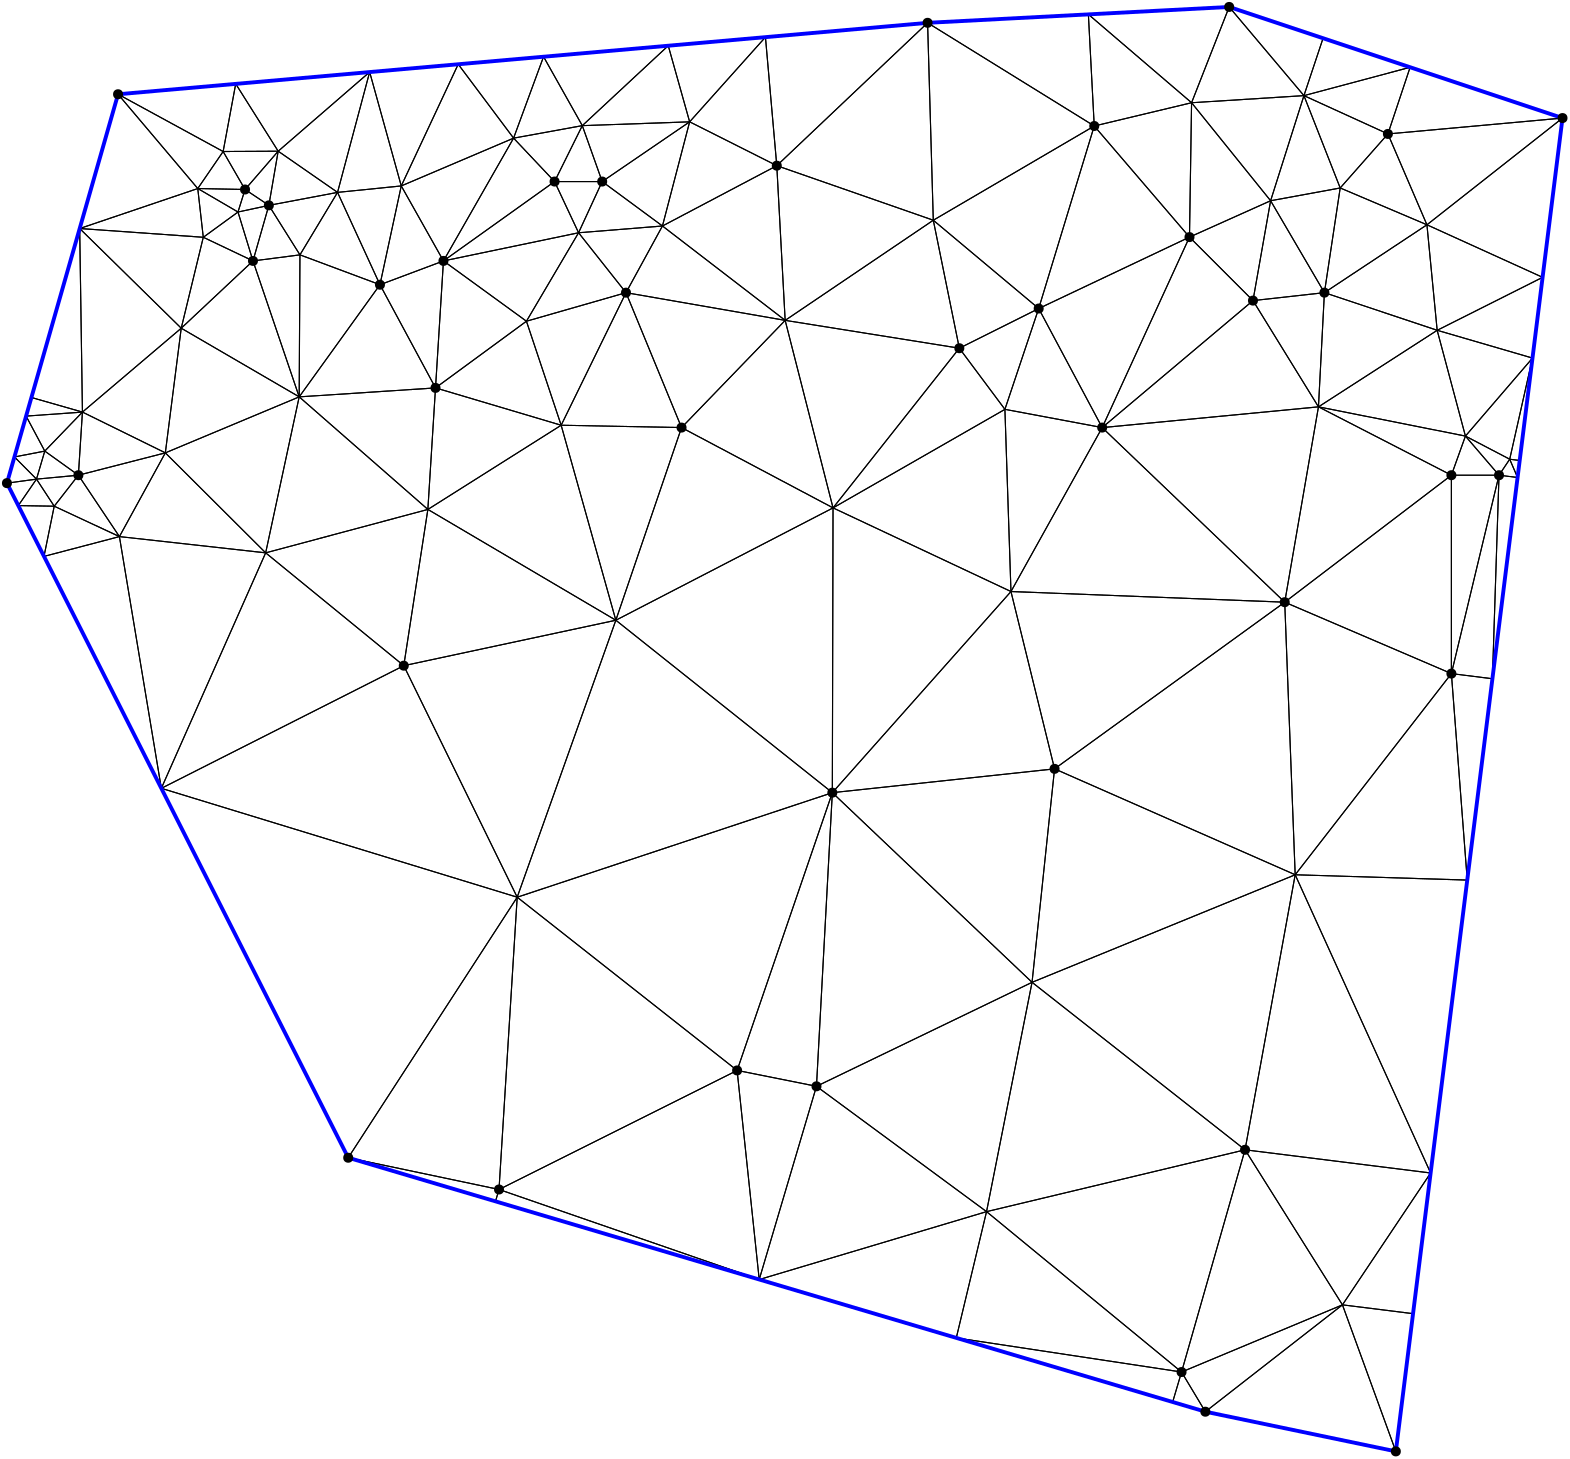 <?xml version="1.0"?>
<!DOCTYPE ipe SYSTEM "ipe.dtd">
<ipe version="70218" creator="Ipe 7.2.24">
<info created="D:20221020151441" modified="D:20221020151441"/>
<ipestyle name="basic">
<symbol name="mark/disk(sx)" transformations="translations">
<path fill="sym-stroke">
0.6 0 0 0.6 0 0 e
</path>
</symbol>
<anglesize name="22.5 deg" value="22.5"/>
<anglesize name="30 deg" value="30"/>
<anglesize name="45 deg" value="45"/>
<anglesize name="60 deg" value="60"/>
<anglesize name="90 deg" value="90"/>
<arrowsize name="large" value="10"/>
<arrowsize name="small" value="5"/>
<arrowsize name="tiny" value="3"/>
<color name="blue" value="0 0 1"/>
<color name="gray" value="0.745"/>
<color name="green" value="0 1 0"/>
<color name="red" value="1 0 0"/>
<color name="pink" value="1 0.753 0.796"/>
<pen name="heavier" value="0.8"/>
<pen name="fat" value="1.4"/>
<pen name="ultrafat" value="2"/>
<gridsize name="16 pts (~6 mm)" value="16"/>
<gridsize name="32 pts (~12 mm)" value="32"/>
<gridsize name="4 pts" value="4"/>
<gridsize name="8 pts (~3 mm)" value="8"/>
<opacity name="10%" value="0.1"/>
<opacity name="25%" value="0.25"/>
<opacity name="50%" value="0.5"/>
<opacity name="75%" value="0.75"/>
<symbolsize name="large" value="5"/>
<symbolsize name="small" value="2"/>
<symbolsize name="tiny" value="1.1"/>
<textsize name="huge" value="\huge"/>
<textsize name="large" value="\large"/>
<textsize name="small" value="\small"/>
<textsize name="tiny" value="	iny"/>
<tiling name="falling" angle="-60" step="4" width="1"/>
<tiling name="rising" angle="30" step="4" width="1"/>
</ipestyle>
<page>
<layer name="hull"/>
<layer name="constraints"/>
<layer name="triangulation"/>
<layer name="obtuse"/>
<layer name="blub"/>
<layer name="problems"/>
<view layers="hull constraints triangulation obtuse blub" active="triangulation"/>
<path layer="triangulation" stroke="black">
199.691 222.933 m 
138.857 129.143 l 
</path>
<path layer="triangulation" stroke="black">
138.857 129.143 m 
193.143 117.714 l 
</path>
<path layer="triangulation" stroke="black">
193.143 117.714 m 
199.691 222.933 l 
</path>
<path layer="triangulation" stroke="black">
221.785 462.137 m 
213.143 480.571 l 
</path>
<path layer="triangulation" stroke="black">
213.143 480.571 m 
173.143 452 l 
</path>
<path layer="triangulation" stroke="black">
173.143 452 m 
221.785 462.137 l 
</path>
<path layer="triangulation" stroke="black">
73.0201 382.901 m 
41.7143 374.857 l 
</path>
<path layer="triangulation" stroke="black">
41.7143 374.857 m 
56.4894 352.755 l 
</path>
<path layer="triangulation" stroke="black">
56.4894 352.755 m 
73.0201 382.901 l 
</path>
<path layer="triangulation" stroke="black">
313.143 260.571 m 
235.203 322.644 l 
</path>
<path layer="triangulation" stroke="black">
235.203 322.644 m 
199.691 222.933 l 
</path>
<path layer="triangulation" stroke="black">
199.691 222.933 m 
313.143 260.571 l 
</path>
<path layer="triangulation" stroke="black">
476 329.143 m 
536 303.429 l 
</path>
<path layer="triangulation" stroke="black">
536 303.429 m 
536 374.857 l 
</path>
<path layer="triangulation" stroke="black">
536 374.857 m 
476 329.143 l 
</path>
<path layer="triangulation" stroke="black">
495.97 478.26 m 
470.919 473.665 l 
</path>
<path layer="triangulation" stroke="black">
470.919 473.665 m 
490.286 440.571 l 
</path>
<path layer="triangulation" stroke="black">
490.286 440.571 m 
495.97 478.26 l 
</path>
<path layer="triangulation" stroke="black">
470.919 473.665 m 
441.714 460.571 l 
</path>
<path layer="triangulation" stroke="black">
441.714 460.571 m 
464.571 437.714 l 
</path>
<path layer="triangulation" stroke="black">
464.571 437.714 m 
470.919 473.665 l 
</path>
<path layer="triangulation" stroke="black">
464.571 437.714 m 
441.714 460.571 l 
</path>
<path layer="triangulation" stroke="black">
441.714 460.571 m 
410.286 392 l 
</path>
<path layer="triangulation" stroke="black">
410.286 392 m 
464.571 437.714 l 
</path>
<path layer="triangulation" stroke="black">
536 374.857 m 
536 303.429 l 
</path>
<path layer="triangulation" stroke="black">
536 303.429 m 
553.143 374.857 l 
</path>
<path layer="triangulation" stroke="black">
553.143 374.857 m 
536 374.857 l 
</path>
<path layer="triangulation" stroke="black">
199.691 222.933 m 
158.857 306.286 l 
</path>
<path layer="triangulation" stroke="black">
158.857 306.286 m 
71.5795 262.134 l 
</path>
<path layer="triangulation" stroke="black">
71.5795 262.134 m 
199.691 222.933 l 
</path>
<path layer="triangulation" stroke="black">
438.857 52 m 
447.429 37.7143 l 
</path>
<path layer="triangulation" stroke="black">
447.429 37.7143 m 
496.78 76.1829 l 
</path>
<path layer="triangulation" stroke="black">
496.78 76.1829 m 
438.857 52 l 
</path>
<path layer="triangulation" stroke="black">
438.857 52 m 
368.655 109.741 l 
</path>
<path layer="triangulation" stroke="black">
368.655 109.741 m 
357.761 64.2825 l 
</path>
<path layer="triangulation" stroke="black">
357.761 64.2825 m 
438.857 52 l 
</path>
<path layer="triangulation" stroke="black">
476 329.143 m 
393.143 269.143 l 
</path>
<path layer="triangulation" stroke="black">
393.143 269.143 m 
479.766 231.014 l 
</path>
<path layer="triangulation" stroke="black">
479.766 231.014 m 
476 329.143 l 
</path>
<path layer="triangulation" stroke="black">
191.875 113.434 m 
193.143 117.714 l 
</path>
<path layer="triangulation" stroke="black">
193.143 117.714 m 
138.857 129.143 l 
</path>
<path layer="triangulation" stroke="black">
138.857 129.143 m 
191.875 113.434 l 
</path>
<path layer="triangulation" stroke="black">
307.429 154.857 m 
368.655 109.741 l 
</path>
<path layer="triangulation" stroke="black">
368.655 109.741 m 
385.038 192.297 l 
</path>
<path layer="triangulation" stroke="black">
385.038 192.297 m 
307.429 154.857 l 
</path>
<path layer="triangulation" stroke="black">
313.143 260.571 m 
278.857 160.571 l 
</path>
<path layer="triangulation" stroke="black">
278.857 160.571 m 
307.429 154.857 l 
</path>
<path layer="triangulation" stroke="black">
307.429 154.857 m 
313.143 260.571 l 
</path>
<path layer="triangulation" stroke="black">
307.429 154.857 m 
286.82 85.3021 l 
</path>
<path layer="triangulation" stroke="black">
286.82 85.3021 m 
368.655 109.741 l 
</path>
<path layer="triangulation" stroke="black">
368.655 109.741 m 
307.429 154.857 l 
</path>
<path layer="triangulation" stroke="black">
215.516 392.843 m 
258.857 392 l 
</path>
<path layer="triangulation" stroke="black">
258.857 392 m 
238.857 440.571 l 
</path>
<path layer="triangulation" stroke="black">
238.857 440.571 m 
215.516 392.843 l 
</path>
<path layer="triangulation" stroke="black">
296.157 430.596 m 
258.857 392 l 
</path>
<path layer="triangulation" stroke="black">
258.857 392 m 
313.391 363.088 l 
</path>
<path layer="triangulation" stroke="black">
313.391 363.088 m 
296.157 430.596 l 
</path>
<path layer="triangulation" stroke="black">
203.017 430.29 m 
173.143 452 l 
</path>
<path layer="triangulation" stroke="black">
173.143 452 m 
170.286 406.286 l 
</path>
<path layer="triangulation" stroke="black">
170.286 406.286 m 
203.017 430.29 l 
</path>
<path layer="triangulation" stroke="black">
109.137 346.902 m 
158.857 306.286 l 
</path>
<path layer="triangulation" stroke="black">
158.857 306.286 m 
167.531 362.535 l 
</path>
<path layer="triangulation" stroke="black">
167.531 362.535 m 
109.137 346.902 l 
</path>
<path layer="triangulation" stroke="black">
56.4894 352.755 m 
71.5795 262.134 l 
</path>
<path layer="triangulation" stroke="black">
71.5795 262.134 m 
109.137 346.902 l 
</path>
<path layer="triangulation" stroke="black">
109.137 346.902 m 
56.4894 352.755 l 
</path>
<path layer="triangulation" stroke="black">
101.714 477.714 m 
84.6932 478.059 l 
</path>
<path layer="triangulation" stroke="black">
84.6932 478.059 m 
99.1763 469.602 l 
</path>
<path layer="triangulation" stroke="black">
99.1763 469.602 m 
101.714 477.714 l 
</path>
<path layer="triangulation" stroke="black">
99.1763 469.602 m 
110.286 472 l 
</path>
<path layer="triangulation" stroke="black">
110.286 472 m 
101.714 477.714 l 
</path>
<path layer="triangulation" stroke="black">
101.714 477.714 m 
99.1763 469.602 l 
</path>
<path layer="triangulation" stroke="black">
150.286 443.429 m 
170.286 406.286 l 
</path>
<path layer="triangulation" stroke="black">
170.286 406.286 m 
173.143 452 l 
</path>
<path layer="triangulation" stroke="black">
173.143 452 m 
150.286 443.429 l 
</path>
<path layer="triangulation" stroke="black">
99.1763 469.602 m 
104.571 452 l 
</path>
<path layer="triangulation" stroke="black">
104.571 452 m 
110.286 472 l 
</path>
<path layer="triangulation" stroke="black">
110.286 472 m 
99.1763 469.602 l 
</path>
<path layer="triangulation" stroke="black">
223.128 500.703 m 
213.143 480.571 l 
</path>
<path layer="triangulation" stroke="black">
213.143 480.571 m 
230.286 480.571 l 
</path>
<path layer="triangulation" stroke="black">
230.286 480.571 m 
223.128 500.703 l 
</path>
<path layer="triangulation" stroke="black">
24.8079 402.828 m 
43.1775 397.579 l 
</path>
<path layer="triangulation" stroke="black">
43.1775 397.579 m 
42.1891 463.662 l 
</path>
<path layer="triangulation" stroke="black">
42.1891 463.662 m 
24.8079 402.828 l 
</path>
<path layer="triangulation" stroke="black">
146.575 519.992 m 
157.953 478.996 l 
</path>
<path layer="triangulation" stroke="black">
157.953 478.996 m 
178.457 522.805 l 
</path>
<path layer="triangulation" stroke="black">
178.457 522.805 m 
146.575 519.992 l 
</path>
<path layer="triangulation" stroke="black">
173.143 452 m 
213.143 480.571 l 
</path>
<path layer="triangulation" stroke="black">
213.143 480.571 m 
198.388 496.197 l 
</path>
<path layer="triangulation" stroke="black">
198.388 496.197 m 
173.143 452 l 
</path>
<path layer="triangulation" stroke="black">
223.128 500.703 m 
230.286 480.571 l 
</path>
<path layer="triangulation" stroke="black">
230.286 480.571 m 
261.77 502.07 l 
</path>
<path layer="triangulation" stroke="black">
261.77 502.07 m 
223.128 500.703 l 
</path>
<path layer="triangulation" stroke="black">
221.785 462.137 m 
230.286 480.571 l 
</path>
<path layer="triangulation" stroke="black">
230.286 480.571 m 
213.143 480.571 l 
</path>
<path layer="triangulation" stroke="black">
213.143 480.571 m 
221.785 462.137 l 
</path>
<path layer="triangulation" stroke="black">
251.98 464.572 m 
293.143 486.286 l 
</path>
<path layer="triangulation" stroke="black">
293.143 486.286 m 
261.77 502.07 l 
</path>
<path layer="triangulation" stroke="black">
261.77 502.07 m 
251.98 464.572 l 
</path>
<path layer="triangulation" stroke="black">
121.481 454.178 m 
150.286 443.429 l 
</path>
<path layer="triangulation" stroke="black">
150.286 443.429 m 
135.016 476.672 l 
</path>
<path layer="triangulation" stroke="black">
135.016 476.672 m 
121.481 454.178 l 
</path>
<path layer="triangulation" stroke="black">
170.286 406.286 m 
215.516 392.843 l 
</path>
<path layer="triangulation" stroke="black">
215.516 392.843 m 
203.017 430.29 l 
</path>
<path layer="triangulation" stroke="black">
203.017 430.29 m 
170.286 406.286 l 
</path>
<path layer="triangulation" stroke="black">
157.953 478.996 m 
150.286 443.429 l 
</path>
<path layer="triangulation" stroke="black">
150.286 443.429 m 
173.143 452 l 
</path>
<path layer="triangulation" stroke="black">
173.143 452 m 
157.953 478.996 l 
</path>
<path layer="triangulation" stroke="black">
104.571 452 m 
78.7419 427.775 l 
</path>
<path layer="triangulation" stroke="black">
78.7419 427.775 m 
121.208 403.058 l 
</path>
<path layer="triangulation" stroke="black">
121.208 403.058 m 
104.571 452 l 
</path>
<path layer="triangulation" stroke="black">
349.485 466.648 m 
387.429 434.857 l 
</path>
<path layer="triangulation" stroke="black">
387.429 434.857 m 
407.429 500.571 l 
</path>
<path layer="triangulation" stroke="black">
407.429 500.571 m 
349.485 466.648 l 
</path>
<path layer="triangulation" stroke="black">
410.286 392 m 
476 329.143 l 
</path>
<path layer="triangulation" stroke="black">
476 329.143 m 
488.146 399.465 l 
</path>
<path layer="triangulation" stroke="black">
488.146 399.465 m 
410.286 392 l 
</path>
<path layer="triangulation" stroke="black">
238.857 440.571 m 
296.157 430.596 l 
</path>
<path layer="triangulation" stroke="black">
296.157 430.596 m 
251.98 464.572 l 
</path>
<path layer="triangulation" stroke="black">
251.98 464.572 m 
238.857 440.571 l 
</path>
<path layer="triangulation" stroke="black">
358.857 420.571 m 
387.429 434.857 l 
</path>
<path layer="triangulation" stroke="black">
387.429 434.857 m 
349.485 466.648 l 
</path>
<path layer="triangulation" stroke="black">
349.485 466.648 m 
358.857 420.571 l 
</path>
<path layer="triangulation" stroke="black">
349.485 466.648 m 
407.429 500.571 l 
</path>
<path layer="triangulation" stroke="black">
407.429 500.571 m 
347.429 537.714 l 
</path>
<path layer="triangulation" stroke="black">
347.429 537.714 m 
349.485 466.648 l 
</path>
<path layer="triangulation" stroke="black">
482.916 511.503 m 
513.143 497.714 l 
</path>
<path layer="triangulation" stroke="black">
513.143 497.714 m 
521.143 521.714 l 
</path>
<path layer="triangulation" stroke="black">
521.143 521.714 m 
482.916 511.503 l 
</path>
<path layer="triangulation" stroke="black">
527.195 465.003 m 
490.286 440.571 l 
</path>
<path layer="triangulation" stroke="black">
490.286 440.571 m 
530.88 427.024 l 
</path>
<path layer="triangulation" stroke="black">
530.88 427.024 m 
527.195 465.003 l 
</path>
<path layer="triangulation" stroke="black">
387.429 434.857 m 
441.714 460.571 l 
</path>
<path layer="triangulation" stroke="black">
441.714 460.571 m 
407.429 500.571 l 
</path>
<path layer="triangulation" stroke="black">
407.429 500.571 m 
387.429 434.857 l 
</path>
<path layer="triangulation" stroke="black">
387.429 434.857 m 
410.286 392 l 
</path>
<path layer="triangulation" stroke="black">
410.286 392 m 
441.714 460.571 l 
</path>
<path layer="triangulation" stroke="black">
441.714 460.571 m 
387.429 434.857 l 
</path>
<path layer="triangulation" stroke="black">
527.195 465.003 m 
495.97 478.26 l 
</path>
<path layer="triangulation" stroke="black">
495.97 478.26 m 
490.286 440.571 l 
</path>
<path layer="triangulation" stroke="black">
490.286 440.571 m 
527.195 465.003 l 
</path>
<path layer="triangulation" stroke="black">
488.146 399.465 m 
476 329.143 l 
</path>
<path layer="triangulation" stroke="black">
476 329.143 m 
536 374.857 l 
</path>
<path layer="triangulation" stroke="black">
536 374.857 m 
488.146 399.465 l 
</path>
<path layer="triangulation" stroke="black">
556.995 380.607 m 
541.054 388.937 l 
</path>
<path layer="triangulation" stroke="black">
541.054 388.937 m 
553.143 374.857 l 
</path>
<path layer="triangulation" stroke="black">
553.143 374.857 m 
556.995 380.607 l 
</path>
<path layer="triangulation" stroke="black">
490.286 440.571 m 
464.571 437.714 l 
</path>
<path layer="triangulation" stroke="black">
464.571 437.714 m 
488.146 399.465 l 
</path>
<path layer="triangulation" stroke="black">
488.146 399.465 m 
490.286 440.571 l 
</path>
<path layer="triangulation" stroke="black">
541.054 388.937 m 
536 374.857 l 
</path>
<path layer="triangulation" stroke="black">
536 374.857 m 
553.143 374.857 l 
</path>
<path layer="triangulation" stroke="black">
553.143 374.857 m 
541.054 388.937 l 
</path>
<path layer="triangulation" stroke="black">
375.268 398.564 m 
377.447 332.973 l 
</path>
<path layer="triangulation" stroke="black">
377.447 332.973 m 
410.286 392 l 
</path>
<path layer="triangulation" stroke="black">
410.286 392 m 
375.268 398.564 l 
</path>
<path layer="triangulation" stroke="black">
522.197 73.0058 m 
528.527 123.648 l 
</path>
<path layer="triangulation" stroke="black">
528.527 123.648 m 
496.78 76.1829 l 
</path>
<path layer="triangulation" stroke="black">
496.78 76.1829 m 
522.197 73.0058 l 
</path>
<path layer="triangulation" stroke="black">
358.857 420.571 m 
375.268 398.564 l 
</path>
<path layer="triangulation" stroke="black">
375.268 398.564 m 
387.429 434.857 l 
</path>
<path layer="triangulation" stroke="black">
387.429 434.857 m 
358.857 420.571 l 
</path>
<path layer="triangulation" stroke="black">
313.391 363.088 m 
258.857 392 l 
</path>
<path layer="triangulation" stroke="black">
258.857 392 m 
235.203 322.644 l 
</path>
<path layer="triangulation" stroke="black">
235.203 322.644 m 
313.391 363.088 l 
</path>
<path layer="triangulation" stroke="black">
377.447 332.973 m 
313.391 363.088 l 
</path>
<path layer="triangulation" stroke="black">
313.391 363.088 m 
313.143 260.571 l 
</path>
<path layer="triangulation" stroke="black">
313.143 260.571 m 
377.447 332.973 l 
</path>
<path layer="triangulation" stroke="black">
235.203 322.644 m 
158.857 306.286 l 
</path>
<path layer="triangulation" stroke="black">
158.857 306.286 m 
199.691 222.933 l 
</path>
<path layer="triangulation" stroke="black">
199.691 222.933 m 
235.203 322.644 l 
</path>
<path layer="triangulation" stroke="black">
193.143 117.714 m 
191.875 113.434 l 
</path>
<path layer="triangulation" stroke="black">
191.875 113.434 m 
286.82 85.3021 l 
</path>
<path layer="triangulation" stroke="black">
286.82 85.3021 m 
193.143 117.714 l 
</path>
<path layer="triangulation" stroke="black">
385.038 192.297 m 
461.714 132 l 
</path>
<path layer="triangulation" stroke="black">
461.714 132 m 
479.766 231.014 l 
</path>
<path layer="triangulation" stroke="black">
479.766 231.014 m 
385.038 192.297 l 
</path>
<path layer="triangulation" stroke="black">
410.286 392 m 
377.447 332.973 l 
</path>
<path layer="triangulation" stroke="black">
377.447 332.973 m 
476 329.143 l 
</path>
<path layer="triangulation" stroke="black">
476 329.143 m 
410.286 392 l 
</path>
<path layer="triangulation" stroke="black">
313.143 260.571 m 
307.429 154.857 l 
</path>
<path layer="triangulation" stroke="black">
307.429 154.857 m 
385.038 192.297 l 
</path>
<path layer="triangulation" stroke="black">
385.038 192.297 m 
313.143 260.571 l 
</path>
<path layer="triangulation" stroke="black">
496.78 76.1829 m 
447.429 37.7143 l 
</path>
<path layer="triangulation" stroke="black">
447.429 37.7143 m 
516 23.4286 l 
</path>
<path layer="triangulation" stroke="black">
516 23.4286 m 
496.78 76.1829 l 
</path>
<path layer="triangulation" stroke="black">
84.6932 478.059 m 
86.6807 460.508 l 
</path>
<path layer="triangulation" stroke="black">
86.6807 460.508 m 
99.1763 469.602 l 
</path>
<path layer="triangulation" stroke="black">
99.1763 469.602 m 
84.6932 478.059 l 
</path>
<path layer="triangulation" stroke="black">
78.7419 427.775 m 
73.0201 382.901 l 
</path>
<path layer="triangulation" stroke="black">
73.0201 382.901 m 
121.208 403.058 l 
</path>
<path layer="triangulation" stroke="black">
121.208 403.058 m 
78.7419 427.775 l 
</path>
<path layer="triangulation" stroke="black">
527.195 465.003 m 
530.88 427.024 l 
</path>
<path layer="triangulation" stroke="black">
530.88 427.024 m 
568.833 446.089 l 
</path>
<path layer="triangulation" stroke="black">
568.833 446.089 m 
527.195 465.003 l 
</path>
<path layer="triangulation" stroke="black">
121.208 403.058 m 
73.0201 382.901 l 
</path>
<path layer="triangulation" stroke="black">
73.0201 382.901 m 
109.137 346.902 l 
</path>
<path layer="triangulation" stroke="black">
109.137 346.902 m 
121.208 403.058 l 
</path>
<path layer="triangulation" stroke="black">
41.7143 374.857 m 
29.6197 383.537 l 
</path>
<path layer="triangulation" stroke="black">
29.6197 383.537 m 
26.6348 373.447 l 
</path>
<path layer="triangulation" stroke="black">
26.6348 373.447 m 
41.7143 374.857 l 
</path>
<path layer="triangulation" stroke="black">
43.1775 397.579 m 
41.7143 374.857 l 
</path>
<path layer="triangulation" stroke="black">
41.7143 374.857 m 
73.0201 382.901 l 
</path>
<path layer="triangulation" stroke="black">
73.0201 382.901 m 
43.1775 397.579 l 
</path>
<path layer="triangulation" stroke="black">
56.4894 352.755 m 
33.0193 363.696 l 
</path>
<path layer="triangulation" stroke="black">
33.0193 363.696 m 
29.3394 345.632 l 
</path>
<path layer="triangulation" stroke="black">
29.3394 345.632 m 
56.4894 352.755 l 
</path>
<path layer="triangulation" stroke="black">
56.4894 352.755 m 
41.7143 374.857 l 
</path>
<path layer="triangulation" stroke="black">
41.7143 374.857 m 
33.0193 363.696 l 
</path>
<path layer="triangulation" stroke="black">
33.0193 363.696 m 
56.4894 352.755 l 
</path>
<path layer="triangulation" stroke="black">
121.208 403.058 m 
167.531 362.535 l 
</path>
<path layer="triangulation" stroke="black">
167.531 362.535 m 
170.286 406.286 l 
</path>
<path layer="triangulation" stroke="black">
170.286 406.286 m 
121.208 403.058 l 
</path>
<path layer="triangulation" stroke="black">
158.857 306.286 m 
235.203 322.644 l 
</path>
<path layer="triangulation" stroke="black">
235.203 322.644 m 
167.531 362.535 l 
</path>
<path layer="triangulation" stroke="black">
167.531 362.535 m 
158.857 306.286 l 
</path>
<path layer="triangulation" stroke="black">
29.6197 383.537 m 
41.7143 374.857 l 
</path>
<path layer="triangulation" stroke="black">
41.7143 374.857 m 
43.1775 397.579 l 
</path>
<path layer="triangulation" stroke="black">
43.1775 397.579 m 
29.6197 383.537 l 
</path>
<path layer="triangulation" stroke="black">
135.016 476.672 m 
157.953 478.996 l 
</path>
<path layer="triangulation" stroke="black">
157.953 478.996 m 
146.575 519.992 l 
</path>
<path layer="triangulation" stroke="black">
146.575 519.992 m 
135.016 476.672 l 
</path>
<path layer="triangulation" stroke="black">
135.016 476.672 m 
150.286 443.429 l 
</path>
<path layer="triangulation" stroke="black">
150.286 443.429 m 
157.953 478.996 l 
</path>
<path layer="triangulation" stroke="black">
157.953 478.996 m 
135.016 476.672 l 
</path>
<path layer="triangulation" stroke="black">
198.388 496.197 m 
213.143 480.571 l 
</path>
<path layer="triangulation" stroke="black">
213.143 480.571 m 
223.128 500.703 l 
</path>
<path layer="triangulation" stroke="black">
223.128 500.703 m 
198.388 496.197 l 
</path>
<path layer="triangulation" stroke="black">
198.388 496.197 m 
209.177 525.516 l 
</path>
<path layer="triangulation" stroke="black">
209.177 525.516 m 
178.457 522.805 l 
</path>
<path layer="triangulation" stroke="black">
178.457 522.805 m 
198.388 496.197 l 
</path>
<path layer="triangulation" stroke="black">
93.8287 491.382 m 
113.643 491.5 l 
</path>
<path layer="triangulation" stroke="black">
113.643 491.5 m 
98.3593 515.738 l 
</path>
<path layer="triangulation" stroke="black">
98.3593 515.738 m 
93.8287 491.382 l 
</path>
<path layer="triangulation" stroke="black">
101.714 477.714 m 
110.286 472 l 
</path>
<path layer="triangulation" stroke="black">
110.286 472 m 
113.643 491.5 l 
</path>
<path layer="triangulation" stroke="black">
113.643 491.5 m 
101.714 477.714 l 
</path>
<path layer="triangulation" stroke="black">
568.833 446.089 m 
530.88 427.024 l 
</path>
<path layer="triangulation" stroke="black">
530.88 427.024 m 
565.199 417.02 l 
</path>
<path layer="triangulation" stroke="black">
565.199 417.02 m 
568.833 446.089 l 
</path>
<path layer="triangulation" stroke="black">
490.286 440.571 m 
488.146 399.465 l 
</path>
<path layer="triangulation" stroke="black">
488.146 399.465 m 
530.88 427.024 l 
</path>
<path layer="triangulation" stroke="black">
530.88 427.024 m 
490.286 440.571 l 
</path>
<path layer="triangulation" stroke="black">
576 503.429 m 
513.143 497.714 l 
</path>
<path layer="triangulation" stroke="black">
513.143 497.714 m 
527.195 465.003 l 
</path>
<path layer="triangulation" stroke="black">
527.195 465.003 m 
576 503.429 l 
</path>
<path layer="triangulation" stroke="black">
442.467 508.949 m 
482.916 511.503 l 
</path>
<path layer="triangulation" stroke="black">
482.916 511.503 m 
456 543.429 l 
</path>
<path layer="triangulation" stroke="black">
456 543.429 m 
442.467 508.949 l 
</path>
<path layer="triangulation" stroke="black">
470.919 473.665 m 
464.571 437.714 l 
</path>
<path layer="triangulation" stroke="black">
464.571 437.714 m 
490.286 440.571 l 
</path>
<path layer="triangulation" stroke="black">
490.286 440.571 m 
470.919 473.665 l 
</path>
<path layer="triangulation" stroke="black">
387.429 434.857 m 
375.268 398.564 l 
</path>
<path layer="triangulation" stroke="black">
375.268 398.564 m 
410.286 392 l 
</path>
<path layer="triangulation" stroke="black">
410.286 392 m 
387.429 434.857 l 
</path>
<path layer="triangulation" stroke="black">
358.857 420.571 m 
296.157 430.596 l 
</path>
<path layer="triangulation" stroke="black">
296.157 430.596 m 
313.391 363.088 l 
</path>
<path layer="triangulation" stroke="black">
313.391 363.088 m 
358.857 420.571 l 
</path>
<path layer="triangulation" stroke="black">
553.143 374.857 m 
536 303.429 l 
</path>
<path layer="triangulation" stroke="black">
536 303.429 m 
550.769 301.582 l 
</path>
<path layer="triangulation" stroke="black">
550.769 301.582 m 
553.143 374.857 l 
</path>
<path layer="triangulation" stroke="black">
278.857 160.571 m 
286.82 85.3021 l 
</path>
<path layer="triangulation" stroke="black">
286.82 85.3021 m 
307.429 154.857 l 
</path>
<path layer="triangulation" stroke="black">
307.429 154.857 m 
278.857 160.571 l 
</path>
<path layer="triangulation" stroke="black">
438.857 52 m 
461.714 132 l 
</path>
<path layer="triangulation" stroke="black">
461.714 132 m 
368.655 109.741 l 
</path>
<path layer="triangulation" stroke="black">
368.655 109.741 m 
438.857 52 l 
</path>
<path layer="triangulation" stroke="black">
435.658 41.2019 m 
438.857 52 l 
</path>
<path layer="triangulation" stroke="black">
438.857 52 m 
357.761 64.2825 l 
</path>
<path layer="triangulation" stroke="black">
357.761 64.2825 m 
435.658 41.2019 l 
</path>
<path layer="triangulation" stroke="black">
71.5795 262.134 m 
56.4894 352.755 l 
</path>
<path layer="triangulation" stroke="black">
56.4894 352.755 m 
29.3394 345.632 l 
</path>
<path layer="triangulation" stroke="black">
29.3394 345.632 m 
71.5795 262.134 l 
</path>
<path layer="triangulation" stroke="black">
109.137 346.902 m 
73.0201 382.901 l 
</path>
<path layer="triangulation" stroke="black">
73.0201 382.901 m 
56.4894 352.755 l 
</path>
<path layer="triangulation" stroke="black">
56.4894 352.755 m 
109.137 346.902 l 
</path>
<path layer="triangulation" stroke="black">
199.691 222.933 m 
71.5795 262.134 l 
</path>
<path layer="triangulation" stroke="black">
71.5795 262.134 m 
138.857 129.143 l 
</path>
<path layer="triangulation" stroke="black">
138.857 129.143 m 
199.691 222.933 l 
</path>
<path layer="triangulation" stroke="black">
158.857 306.286 m 
109.137 346.902 l 
</path>
<path layer="triangulation" stroke="black">
109.137 346.902 m 
71.5795 262.134 l 
</path>
<path layer="triangulation" stroke="black">
71.5795 262.134 m 
158.857 306.286 l 
</path>
<path layer="triangulation" stroke="black">
286.82 85.3021 m 
278.857 160.571 l 
</path>
<path layer="triangulation" stroke="black">
278.857 160.571 m 
193.143 117.714 l 
</path>
<path layer="triangulation" stroke="black">
193.143 117.714 m 
286.82 85.3021 l 
</path>
<path layer="triangulation" stroke="black">
313.391 363.088 m 
235.203 322.644 l 
</path>
<path layer="triangulation" stroke="black">
235.203 322.644 m 
313.143 260.571 l 
</path>
<path layer="triangulation" stroke="black">
313.143 260.571 m 
313.391 363.088 l 
</path>
<path layer="triangulation" stroke="black">
258.857 392 m 
215.516 392.843 l 
</path>
<path layer="triangulation" stroke="black">
215.516 392.843 m 
235.203 322.644 l 
</path>
<path layer="triangulation" stroke="black">
235.203 322.644 m 
258.857 392 l 
</path>
<path layer="triangulation" stroke="black">
278.857 160.571 m 
199.691 222.933 l 
</path>
<path layer="triangulation" stroke="black">
199.691 222.933 m 
193.143 117.714 l 
</path>
<path layer="triangulation" stroke="black">
193.143 117.714 m 
278.857 160.571 l 
</path>
<path layer="triangulation" stroke="black">
278.857 160.571 m 
313.143 260.571 l 
</path>
<path layer="triangulation" stroke="black">
313.143 260.571 m 
199.691 222.933 l 
</path>
<path layer="triangulation" stroke="black">
199.691 222.933 m 
278.857 160.571 l 
</path>
<path layer="triangulation" stroke="black">
167.531 362.535 m 
121.208 403.058 l 
</path>
<path layer="triangulation" stroke="black">
121.208 403.058 m 
109.137 346.902 l 
</path>
<path layer="triangulation" stroke="black">
109.137 346.902 m 
167.531 362.535 l 
</path>
<path layer="triangulation" stroke="black">
104.571 452 m 
86.6807 460.508 l 
</path>
<path layer="triangulation" stroke="black">
86.6807 460.508 m 
78.7419 427.775 l 
</path>
<path layer="triangulation" stroke="black">
78.7419 427.775 m 
104.571 452 l 
</path>
<path layer="triangulation" stroke="black">
167.531 362.535 m 
215.516 392.843 l 
</path>
<path layer="triangulation" stroke="black">
215.516 392.843 m 
170.286 406.286 l 
</path>
<path layer="triangulation" stroke="black">
170.286 406.286 m 
167.531 362.535 l 
</path>
<path layer="triangulation" stroke="black">
167.531 362.535 m 
235.203 322.644 l 
</path>
<path layer="triangulation" stroke="black">
235.203 322.644 m 
215.516 392.843 l 
</path>
<path layer="triangulation" stroke="black">
215.516 392.843 m 
167.531 362.535 l 
</path>
<path layer="triangulation" stroke="black">
22.8958 396.135 m 
29.6197 383.537 l 
</path>
<path layer="triangulation" stroke="black">
29.6197 383.537 m 
43.1775 397.579 l 
</path>
<path layer="triangulation" stroke="black">
43.1775 397.579 m 
22.8958 396.135 l 
</path>
<path layer="triangulation" stroke="black">
26.6348 373.447 m 
33.0193 363.696 l 
</path>
<path layer="triangulation" stroke="black">
33.0193 363.696 m 
41.7143 374.857 l 
</path>
<path layer="triangulation" stroke="black">
41.7143 374.857 m 
26.6348 373.447 l 
</path>
<path layer="triangulation" stroke="black">
18.6954 381.434 m 
26.6348 373.447 l 
</path>
<path layer="triangulation" stroke="black">
26.6348 373.447 m 
29.6197 383.537 l 
</path>
<path layer="triangulation" stroke="black">
29.6197 383.537 m 
18.6954 381.434 l 
</path>
<path layer="triangulation" stroke="black">
16 372 m 
20.0889 363.917 l 
</path>
<path layer="triangulation" stroke="black">
20.0889 363.917 m 
26.6348 373.447 l 
</path>
<path layer="triangulation" stroke="black">
26.6348 373.447 m 
16 372 l 
</path>
<path layer="triangulation" stroke="black">
18.6954 381.434 m 
29.6197 383.537 l 
</path>
<path layer="triangulation" stroke="black">
29.6197 383.537 m 
22.8958 396.135 l 
</path>
<path layer="triangulation" stroke="black">
22.8958 396.135 m 
18.6954 381.434 l 
</path>
<path layer="triangulation" stroke="black">
16 372 m 
26.6348 373.447 l 
</path>
<path layer="triangulation" stroke="black">
26.6348 373.447 m 
18.6954 381.434 l 
</path>
<path layer="triangulation" stroke="black">
18.6954 381.434 m 
16 372 l 
</path>
<path layer="triangulation" stroke="black">
33.0193 363.696 m 
20.0889 363.917 l 
</path>
<path layer="triangulation" stroke="black">
20.0889 363.917 m 
29.3394 345.632 l 
</path>
<path layer="triangulation" stroke="black">
29.3394 345.632 m 
33.0193 363.696 l 
</path>
<path layer="triangulation" stroke="black">
33.0193 363.696 m 
26.6348 373.447 l 
</path>
<path layer="triangulation" stroke="black">
26.6348 373.447 m 
20.0889 363.917 l 
</path>
<path layer="triangulation" stroke="black">
20.0889 363.917 m 
33.0193 363.696 l 
</path>
<path layer="triangulation" stroke="black">
150.286 443.429 m 
121.208 403.058 l 
</path>
<path layer="triangulation" stroke="black">
121.208 403.058 m 
170.286 406.286 l 
</path>
<path layer="triangulation" stroke="black">
170.286 406.286 m 
150.286 443.429 l 
</path>
<path layer="triangulation" stroke="black">
150.286 443.429 m 
121.481 454.178 l 
</path>
<path layer="triangulation" stroke="black">
121.481 454.178 m 
121.208 403.058 l 
</path>
<path layer="triangulation" stroke="black">
121.208 403.058 m 
150.286 443.429 l 
</path>
<path layer="triangulation" stroke="black">
42.1891 463.662 m 
43.1775 397.579 l 
</path>
<path layer="triangulation" stroke="black">
43.1775 397.579 m 
78.7419 427.775 l 
</path>
<path layer="triangulation" stroke="black">
78.7419 427.775 m 
42.1891 463.662 l 
</path>
<path layer="triangulation" stroke="black">
24.8079 402.828 m 
22.8958 396.135 l 
</path>
<path layer="triangulation" stroke="black">
22.8958 396.135 m 
43.1775 397.579 l 
</path>
<path layer="triangulation" stroke="black">
43.1775 397.579 m 
24.8079 402.828 l 
</path>
<path layer="triangulation" stroke="black">
42.1891 463.662 m 
78.7419 427.775 l 
</path>
<path layer="triangulation" stroke="black">
78.7419 427.775 m 
86.6807 460.508 l 
</path>
<path layer="triangulation" stroke="black">
86.6807 460.508 m 
42.1891 463.662 l 
</path>
<path layer="triangulation" stroke="black">
43.1775 397.579 m 
73.0201 382.901 l 
</path>
<path layer="triangulation" stroke="black">
73.0201 382.901 m 
78.7419 427.775 l 
</path>
<path layer="triangulation" stroke="black">
78.7419 427.775 m 
43.1775 397.579 l 
</path>
<path layer="triangulation" stroke="black">
93.8287 491.382 m 
84.6932 478.059 l 
</path>
<path layer="triangulation" stroke="black">
84.6932 478.059 m 
101.714 477.714 l 
</path>
<path layer="triangulation" stroke="black">
101.714 477.714 m 
93.8287 491.382 l 
</path>
<path layer="triangulation" stroke="black">
86.6807 460.508 m 
104.571 452 l 
</path>
<path layer="triangulation" stroke="black">
104.571 452 m 
99.1763 469.602 l 
</path>
<path layer="triangulation" stroke="black">
99.1763 469.602 m 
86.6807 460.508 l 
</path>
<path layer="triangulation" stroke="black">
42.1891 463.662 m 
84.6932 478.059 l 
</path>
<path layer="triangulation" stroke="black">
84.6932 478.059 m 
56 512 l 
</path>
<path layer="triangulation" stroke="black">
56 512 m 
42.1891 463.662 l 
</path>
<path layer="triangulation" stroke="black">
101.714 477.714 m 
113.643 491.5 l 
</path>
<path layer="triangulation" stroke="black">
113.643 491.5 m 
93.8287 491.382 l 
</path>
<path layer="triangulation" stroke="black">
93.8287 491.382 m 
101.714 477.714 l 
</path>
<path layer="triangulation" stroke="black">
56 512 m 
84.6932 478.059 l 
</path>
<path layer="triangulation" stroke="black">
84.6932 478.059 m 
93.8287 491.382 l 
</path>
<path layer="triangulation" stroke="black">
93.8287 491.382 m 
56 512 l 
</path>
<path layer="triangulation" stroke="black">
42.1891 463.662 m 
86.6807 460.508 l 
</path>
<path layer="triangulation" stroke="black">
86.6807 460.508 m 
84.6932 478.059 l 
</path>
<path layer="triangulation" stroke="black">
84.6932 478.059 m 
42.1891 463.662 l 
</path>
<path layer="triangulation" stroke="black">
93.8287 491.382 m 
98.3593 515.738 l 
</path>
<path layer="triangulation" stroke="black">
98.3593 515.738 m 
56 512 l 
</path>
<path layer="triangulation" stroke="black">
56 512 m 
93.8287 491.382 l 
</path>
<path layer="triangulation" stroke="black">
157.953 478.996 m 
198.388 496.197 l 
</path>
<path layer="triangulation" stroke="black">
198.388 496.197 m 
178.457 522.805 l 
</path>
<path layer="triangulation" stroke="black">
178.457 522.805 m 
157.953 478.996 l 
</path>
<path layer="triangulation" stroke="black">
157.953 478.996 m 
173.143 452 l 
</path>
<path layer="triangulation" stroke="black">
173.143 452 m 
198.388 496.197 l 
</path>
<path layer="triangulation" stroke="black">
198.388 496.197 m 
157.953 478.996 l 
</path>
<path layer="triangulation" stroke="black">
198.388 496.197 m 
223.128 500.703 l 
</path>
<path layer="triangulation" stroke="black">
223.128 500.703 m 
209.177 525.516 l 
</path>
<path layer="triangulation" stroke="black">
209.177 525.516 m 
198.388 496.197 l 
</path>
<path layer="triangulation" stroke="black">
230.286 480.571 m 
251.98 464.572 l 
</path>
<path layer="triangulation" stroke="black">
251.98 464.572 m 
261.77 502.07 l 
</path>
<path layer="triangulation" stroke="black">
261.77 502.07 m 
230.286 480.571 l 
</path>
<path layer="triangulation" stroke="black">
113.643 491.5 m 
146.575 519.992 l 
</path>
<path layer="triangulation" stroke="black">
146.575 519.992 m 
98.3593 515.738 l 
</path>
<path layer="triangulation" stroke="black">
98.3593 515.738 m 
113.643 491.5 l 
</path>
<path layer="triangulation" stroke="black">
113.643 491.5 m 
135.016 476.672 l 
</path>
<path layer="triangulation" stroke="black">
135.016 476.672 m 
146.575 519.992 l 
</path>
<path layer="triangulation" stroke="black">
146.575 519.992 m 
113.643 491.5 l 
</path>
<path layer="triangulation" stroke="black">
110.286 472 m 
135.016 476.672 l 
</path>
<path layer="triangulation" stroke="black">
135.016 476.672 m 
113.643 491.5 l 
</path>
<path layer="triangulation" stroke="black">
113.643 491.5 m 
110.286 472 l 
</path>
<path layer="triangulation" stroke="black">
110.286 472 m 
104.571 452 l 
</path>
<path layer="triangulation" stroke="black">
104.571 452 m 
121.481 454.178 l 
</path>
<path layer="triangulation" stroke="black">
121.481 454.178 m 
110.286 472 l 
</path>
<path layer="triangulation" stroke="black">
203.017 430.29 m 
221.785 462.137 l 
</path>
<path layer="triangulation" stroke="black">
221.785 462.137 m 
173.143 452 l 
</path>
<path layer="triangulation" stroke="black">
173.143 452 m 
203.017 430.29 l 
</path>
<path layer="triangulation" stroke="black">
238.857 440.571 m 
251.98 464.572 l 
</path>
<path layer="triangulation" stroke="black">
251.98 464.572 m 
221.785 462.137 l 
</path>
<path layer="triangulation" stroke="black">
221.785 462.137 m 
238.857 440.571 l 
</path>
<path layer="triangulation" stroke="black">
110.286 472 m 
121.481 454.178 l 
</path>
<path layer="triangulation" stroke="black">
121.481 454.178 m 
135.016 476.672 l 
</path>
<path layer="triangulation" stroke="black">
135.016 476.672 m 
110.286 472 l 
</path>
<path layer="triangulation" stroke="black">
104.571 452 m 
121.208 403.058 l 
</path>
<path layer="triangulation" stroke="black">
121.208 403.058 m 
121.481 454.178 l 
</path>
<path layer="triangulation" stroke="black">
121.481 454.178 m 
104.571 452 l 
</path>
<path layer="triangulation" stroke="black">
238.857 440.571 m 
203.017 430.29 l 
</path>
<path layer="triangulation" stroke="black">
203.017 430.29 m 
215.516 392.843 l 
</path>
<path layer="triangulation" stroke="black">
215.516 392.843 m 
238.857 440.571 l 
</path>
<path layer="triangulation" stroke="black">
238.857 440.571 m 
221.785 462.137 l 
</path>
<path layer="triangulation" stroke="black">
221.785 462.137 m 
203.017 430.29 l 
</path>
<path layer="triangulation" stroke="black">
203.017 430.29 m 
238.857 440.571 l 
</path>
<path layer="triangulation" stroke="black">
221.785 462.137 m 
251.98 464.572 l 
</path>
<path layer="triangulation" stroke="black">
251.98 464.572 m 
230.286 480.571 l 
</path>
<path layer="triangulation" stroke="black">
230.286 480.571 m 
221.785 462.137 l 
</path>
<path layer="triangulation" stroke="black">
238.857 440.571 m 
258.857 392 l 
</path>
<path layer="triangulation" stroke="black">
258.857 392 m 
296.157 430.596 l 
</path>
<path layer="triangulation" stroke="black">
296.157 430.596 m 
238.857 440.571 l 
</path>
<path layer="triangulation" stroke="black">
349.485 466.648 m 
296.157 430.596 l 
</path>
<path layer="triangulation" stroke="black">
296.157 430.596 m 
358.857 420.571 l 
</path>
<path layer="triangulation" stroke="black">
358.857 420.571 m 
349.485 466.648 l 
</path>
<path layer="triangulation" stroke="black">
293.143 486.286 m 
251.98 464.572 l 
</path>
<path layer="triangulation" stroke="black">
251.98 464.572 m 
296.157 430.596 l 
</path>
<path layer="triangulation" stroke="black">
296.157 430.596 m 
293.143 486.286 l 
</path>
<path layer="triangulation" stroke="black">
293.143 486.286 m 
349.485 466.648 l 
</path>
<path layer="triangulation" stroke="black">
349.485 466.648 m 
347.429 537.714 l 
</path>
<path layer="triangulation" stroke="black">
347.429 537.714 m 
293.143 486.286 l 
</path>
<path layer="triangulation" stroke="black">
293.143 486.286 m 
296.157 430.596 l 
</path>
<path layer="triangulation" stroke="black">
296.157 430.596 m 
349.485 466.648 l 
</path>
<path layer="triangulation" stroke="black">
349.485 466.648 m 
293.143 486.286 l 
</path>
<path layer="triangulation" stroke="black">
223.128 500.703 m 
261.77 502.07 l 
</path>
<path layer="triangulation" stroke="black">
261.77 502.07 m 
254.07 529.477 l 
</path>
<path layer="triangulation" stroke="black">
254.07 529.477 m 
223.128 500.703 l 
</path>
<path layer="triangulation" stroke="black">
223.128 500.703 m 
254.07 529.477 l 
</path>
<path layer="triangulation" stroke="black">
254.07 529.477 m 
209.177 525.516 l 
</path>
<path layer="triangulation" stroke="black">
209.177 525.516 m 
223.128 500.703 l 
</path>
<path layer="triangulation" stroke="black">
261.77 502.07 m 
293.143 486.286 l 
</path>
<path layer="triangulation" stroke="black">
293.143 486.286 m 
289.059 532.564 l 
</path>
<path layer="triangulation" stroke="black">
289.059 532.564 m 
261.77 502.07 l 
</path>
<path layer="triangulation" stroke="black">
261.77 502.07 m 
289.059 532.564 l 
</path>
<path layer="triangulation" stroke="black">
289.059 532.564 m 
254.07 529.477 l 
</path>
<path layer="triangulation" stroke="black">
254.07 529.477 m 
261.77 502.07 l 
</path>
<path layer="triangulation" stroke="black">
293.143 486.286 m 
347.429 537.714 l 
</path>
<path layer="triangulation" stroke="black">
347.429 537.714 m 
289.059 532.564 l 
</path>
<path layer="triangulation" stroke="black">
289.059 532.564 m 
293.143 486.286 l 
</path>
<path layer="triangulation" stroke="black">
407.429 500.571 m 
405.313 540.761 l 
</path>
<path layer="triangulation" stroke="black">
405.313 540.761 m 
347.429 537.714 l 
</path>
<path layer="triangulation" stroke="black">
347.429 537.714 m 
407.429 500.571 l 
</path>
<path layer="triangulation" stroke="black">
407.429 500.571 m 
442.467 508.949 l 
</path>
<path layer="triangulation" stroke="black">
442.467 508.949 m 
405.313 540.761 l 
</path>
<path layer="triangulation" stroke="black">
405.313 540.761 m 
407.429 500.571 l 
</path>
<path layer="triangulation" stroke="black">
513.143 497.714 m 
576 503.429 l 
</path>
<path layer="triangulation" stroke="black">
576 503.429 m 
521.143 521.714 l 
</path>
<path layer="triangulation" stroke="black">
521.143 521.714 m 
513.143 497.714 l 
</path>
<path layer="triangulation" stroke="black">
482.916 511.503 m 
489.802 532.161 l 
</path>
<path layer="triangulation" stroke="black">
489.802 532.161 m 
456 543.429 l 
</path>
<path layer="triangulation" stroke="black">
456 543.429 m 
482.916 511.503 l 
</path>
<path layer="triangulation" stroke="black">
482.916 511.503 m 
521.143 521.714 l 
</path>
<path layer="triangulation" stroke="black">
521.143 521.714 m 
489.802 532.161 l 
</path>
<path layer="triangulation" stroke="black">
489.802 532.161 m 
482.916 511.503 l 
</path>
<path layer="triangulation" stroke="black">
405.313 540.761 m 
442.467 508.949 l 
</path>
<path layer="triangulation" stroke="black">
442.467 508.949 m 
456 543.429 l 
</path>
<path layer="triangulation" stroke="black">
456 543.429 m 
405.313 540.761 l 
</path>
<path layer="triangulation" stroke="black">
407.429 500.571 m 
441.714 460.571 l 
</path>
<path layer="triangulation" stroke="black">
441.714 460.571 m 
442.467 508.949 l 
</path>
<path layer="triangulation" stroke="black">
442.467 508.949 m 
407.429 500.571 l 
</path>
<path layer="triangulation" stroke="black">
482.916 511.503 m 
495.97 478.26 l 
</path>
<path layer="triangulation" stroke="black">
495.97 478.26 m 
513.143 497.714 l 
</path>
<path layer="triangulation" stroke="black">
513.143 497.714 m 
482.916 511.503 l 
</path>
<path layer="triangulation" stroke="black">
482.916 511.503 m 
442.467 508.949 l 
</path>
<path layer="triangulation" stroke="black">
442.467 508.949 m 
470.919 473.665 l 
</path>
<path layer="triangulation" stroke="black">
470.919 473.665 m 
482.916 511.503 l 
</path>
<path layer="triangulation" stroke="black">
541.054 388.937 m 
488.146 399.465 l 
</path>
<path layer="triangulation" stroke="black">
488.146 399.465 m 
536 374.857 l 
</path>
<path layer="triangulation" stroke="black">
536 374.857 m 
541.054 388.937 l 
</path>
<path layer="triangulation" stroke="black">
464.571 437.714 m 
410.286 392 l 
</path>
<path layer="triangulation" stroke="black">
410.286 392 m 
488.146 399.465 l 
</path>
<path layer="triangulation" stroke="black">
488.146 399.465 m 
464.571 437.714 l 
</path>
<path layer="triangulation" stroke="black">
576 503.429 m 
527.195 465.003 l 
</path>
<path layer="triangulation" stroke="black">
527.195 465.003 m 
568.833 446.089 l 
</path>
<path layer="triangulation" stroke="black">
568.833 446.089 m 
576 503.429 l 
</path>
<path layer="triangulation" stroke="black">
513.143 497.714 m 
495.97 478.26 l 
</path>
<path layer="triangulation" stroke="black">
495.97 478.26 m 
527.195 465.003 l 
</path>
<path layer="triangulation" stroke="black">
527.195 465.003 m 
513.143 497.714 l 
</path>
<path layer="triangulation" stroke="black">
482.916 511.503 m 
470.919 473.665 l 
</path>
<path layer="triangulation" stroke="black">
470.919 473.665 m 
495.97 478.26 l 
</path>
<path layer="triangulation" stroke="black">
495.97 478.26 m 
482.916 511.503 l 
</path>
<path layer="triangulation" stroke="black">
442.467 508.949 m 
441.714 460.571 l 
</path>
<path layer="triangulation" stroke="black">
441.714 460.571 m 
470.919 473.665 l 
</path>
<path layer="triangulation" stroke="black">
470.919 473.665 m 
442.467 508.949 l 
</path>
<path layer="triangulation" stroke="black">
530.88 427.024 m 
541.054 388.937 l 
</path>
<path layer="triangulation" stroke="black">
541.054 388.937 m 
565.199 417.02 l 
</path>
<path layer="triangulation" stroke="black">
565.199 417.02 m 
530.88 427.024 l 
</path>
<path layer="triangulation" stroke="black">
553.143 374.857 m 
559.824 374.022 l 
</path>
<path layer="triangulation" stroke="black">
559.824 374.022 m 
556.995 380.607 l 
</path>
<path layer="triangulation" stroke="black">
556.995 380.607 m 
553.143 374.857 l 
</path>
<path layer="triangulation" stroke="black">
556.995 380.607 m 
560.591 380.158 l 
</path>
<path layer="triangulation" stroke="black">
560.591 380.158 m 
565.199 417.02 l 
</path>
<path layer="triangulation" stroke="black">
565.199 417.02 m 
556.995 380.607 l 
</path>
<path layer="triangulation" stroke="black">
556.995 380.607 m 
559.824 374.022 l 
</path>
<path layer="triangulation" stroke="black">
559.824 374.022 m 
560.591 380.158 l 
</path>
<path layer="triangulation" stroke="black">
560.591 380.158 m 
556.995 380.607 l 
</path>
<path layer="triangulation" stroke="black">
553.143 374.857 m 
550.769 301.582 l 
</path>
<path layer="triangulation" stroke="black">
550.769 301.582 m 
559.824 374.022 l 
</path>
<path layer="triangulation" stroke="black">
559.824 374.022 m 
553.143 374.857 l 
</path>
<path layer="triangulation" stroke="black">
536 303.429 m 
479.766 231.014 l 
</path>
<path layer="triangulation" stroke="black">
479.766 231.014 m 
541.709 229.099 l 
</path>
<path layer="triangulation" stroke="black">
541.709 229.099 m 
536 303.429 l 
</path>
<path layer="triangulation" stroke="black">
565.199 417.02 m 
541.054 388.937 l 
</path>
<path layer="triangulation" stroke="black">
541.054 388.937 m 
556.995 380.607 l 
</path>
<path layer="triangulation" stroke="black">
556.995 380.607 m 
565.199 417.02 l 
</path>
<path layer="triangulation" stroke="black">
530.88 427.024 m 
488.146 399.465 l 
</path>
<path layer="triangulation" stroke="black">
488.146 399.465 m 
541.054 388.937 l 
</path>
<path layer="triangulation" stroke="black">
541.054 388.937 m 
530.88 427.024 l 
</path>
<path layer="triangulation" stroke="black">
476 329.143 m 
479.766 231.014 l 
</path>
<path layer="triangulation" stroke="black">
479.766 231.014 m 
536 303.429 l 
</path>
<path layer="triangulation" stroke="black">
536 303.429 m 
476 329.143 l 
</path>
<path layer="triangulation" stroke="black">
393.143 269.143 m 
385.038 192.297 l 
</path>
<path layer="triangulation" stroke="black">
385.038 192.297 m 
479.766 231.014 l 
</path>
<path layer="triangulation" stroke="black">
479.766 231.014 m 
393.143 269.143 l 
</path>
<path layer="triangulation" stroke="black">
393.143 269.143 m 
377.447 332.973 l 
</path>
<path layer="triangulation" stroke="black">
377.447 332.973 m 
313.143 260.571 l 
</path>
<path layer="triangulation" stroke="black">
313.143 260.571 m 
393.143 269.143 l 
</path>
<path layer="triangulation" stroke="black">
375.268 398.564 m 
358.857 420.571 l 
</path>
<path layer="triangulation" stroke="black">
358.857 420.571 m 
313.391 363.088 l 
</path>
<path layer="triangulation" stroke="black">
313.391 363.088 m 
375.268 398.564 l 
</path>
<path layer="triangulation" stroke="black">
476 329.143 m 
377.447 332.973 l 
</path>
<path layer="triangulation" stroke="black">
377.447 332.973 m 
393.143 269.143 l 
</path>
<path layer="triangulation" stroke="black">
393.143 269.143 m 
476 329.143 l 
</path>
<path layer="triangulation" stroke="black">
375.268 398.564 m 
313.391 363.088 l 
</path>
<path layer="triangulation" stroke="black">
313.391 363.088 m 
377.447 332.973 l 
</path>
<path layer="triangulation" stroke="black">
377.447 332.973 m 
375.268 398.564 l 
</path>
<path layer="triangulation" stroke="black">
313.143 260.571 m 
385.038 192.297 l 
</path>
<path layer="triangulation" stroke="black">
385.038 192.297 m 
393.143 269.143 l 
</path>
<path layer="triangulation" stroke="black">
393.143 269.143 m 
313.143 260.571 l 
</path>
<path layer="triangulation" stroke="black">
368.655 109.741 m 
461.714 132 l 
</path>
<path layer="triangulation" stroke="black">
461.714 132 m 
385.038 192.297 l 
</path>
<path layer="triangulation" stroke="black">
385.038 192.297 m 
368.655 109.741 l 
</path>
<path layer="triangulation" stroke="black">
357.761 64.2825 m 
368.655 109.741 l 
</path>
<path layer="triangulation" stroke="black">
368.655 109.741 m 
286.82 85.3021 l 
</path>
<path layer="triangulation" stroke="black">
286.82 85.3021 m 
357.761 64.2825 l 
</path>
<path layer="triangulation" stroke="black">
447.429 37.7143 m 
438.857 52 l 
</path>
<path layer="triangulation" stroke="black">
438.857 52 m 
435.658 41.2019 l 
</path>
<path layer="triangulation" stroke="black">
435.658 41.2019 m 
447.429 37.7143 l 
</path>
<path layer="triangulation" stroke="black">
528.527 123.648 m 
461.714 132 l 
</path>
<path layer="triangulation" stroke="black">
461.714 132 m 
496.78 76.1829 l 
</path>
<path layer="triangulation" stroke="black">
496.78 76.1829 m 
528.527 123.648 l 
</path>
<path layer="triangulation" stroke="black">
461.714 132 m 
438.857 52 l 
</path>
<path layer="triangulation" stroke="black">
438.857 52 m 
496.78 76.1829 l 
</path>
<path layer="triangulation" stroke="black">
496.78 76.1829 m 
461.714 132 l 
</path>
<path layer="triangulation" stroke="black">
496.78 76.1829 m 
516 23.4286 l 
</path>
<path layer="triangulation" stroke="black">
516 23.4286 m 
522.197 73.0058 l 
</path>
<path layer="triangulation" stroke="black">
522.197 73.0058 m 
496.78 76.1829 l 
</path>
<path layer="triangulation" stroke="black">
536 303.429 m 
541.709 229.099 l 
</path>
<path layer="triangulation" stroke="black">
541.709 229.099 m 
550.769 301.582 l 
</path>
<path layer="triangulation" stroke="black">
550.769 301.582 m 
536 303.429 l 
</path>
<path layer="triangulation" stroke="black">
479.766 231.014 m 
461.714 132 l 
</path>
<path layer="triangulation" stroke="black">
461.714 132 m 
528.527 123.648 l 
</path>
<path layer="triangulation" stroke="black">
528.527 123.648 m 
479.766 231.014 l 
</path>
<path layer="triangulation" stroke="black">
541.709 229.099 m 
479.766 231.014 l 
</path>
<path layer="triangulation" stroke="black">
479.766 231.014 m 
528.527 123.648 l 
</path>
<path layer="triangulation" stroke="black">
528.527 123.648 m 
541.709 229.099 l 
</path>
<path layer="hull" stroke="blue" pen="fat">
16 372 m 
138.857 129.143 l 
</path>
<path layer="hull" stroke="blue" pen="fat">
138.857 129.143 m 
447.429 37.7143 l 
</path>
<path layer="hull" stroke="blue" pen="fat">
447.429 37.7143 m 
516 23.4286 l 
</path>
<path layer="hull" stroke="blue" pen="fat">
516 23.4286 m 
576 503.429 l 
</path>
<path layer="hull" stroke="blue" pen="fat">
576 503.429 m 
456 543.429 l 
</path>
<path layer="hull" stroke="blue" pen="fat">
456 543.429 m 
347.429 537.714 l 
</path>
<path layer="hull" stroke="blue" pen="fat">
347.429 537.714 m 
56 512 l 
</path>
<path layer="hull" stroke="blue" pen="fat">
56 512 m 
16 372 l 
</path>
<use layer="points" name="mark/disk(sx)" pos="513.143 497.714" size="normal" stroke="black"/>
<use layer="points" name="mark/disk(sx)" pos="516 23.4286" size="normal" stroke="black"/>
<use layer="points" name="mark/disk(sx)" pos="278.857 160.571" size="normal" stroke="black"/>
<use layer="points" name="mark/disk(sx)" pos="438.857 52" size="normal" stroke="black"/>
<use layer="points" name="mark/disk(sx)" pos="313.143 260.571" size="normal" stroke="black"/>
<use layer="points" name="mark/disk(sx)" pos="230.286 480.571" size="normal" stroke="black"/>
<use layer="points" name="mark/disk(sx)" pos="158.857 306.286" size="normal" stroke="black"/>
<use layer="points" name="mark/disk(sx)" pos="407.429 500.571" size="normal" stroke="black"/>
<use layer="points" name="mark/disk(sx)" pos="347.429 537.714" size="normal" stroke="black"/>
<use layer="points" name="mark/disk(sx)" pos="490.286 440.571" size="normal" stroke="black"/>
<use layer="points" name="mark/disk(sx)" pos="213.143 480.571" size="normal" stroke="black"/>
<use layer="points" name="mark/disk(sx)" pos="441.714 460.571" size="normal" stroke="black"/>
<use layer="points" name="mark/disk(sx)" pos="393.143 269.143" size="normal" stroke="black"/>
<use layer="points" name="mark/disk(sx)" pos="358.857 420.571" size="normal" stroke="black"/>
<use layer="points" name="mark/disk(sx)" pos="447.429 37.7143" size="normal" stroke="black"/>
<use layer="points" name="mark/disk(sx)" pos="173.143 452" size="normal" stroke="black"/>
<use layer="points" name="mark/disk(sx)" pos="16 372" size="normal" stroke="black"/>
<use layer="points" name="mark/disk(sx)" pos="307.429 154.857" size="normal" stroke="black"/>
<use layer="points" name="mark/disk(sx)" pos="193.143 117.714" size="normal" stroke="black"/>
<use layer="points" name="mark/disk(sx)" pos="536 374.857" size="normal" stroke="black"/>
<use layer="points" name="mark/disk(sx)" pos="464.571 437.714" size="normal" stroke="black"/>
<use layer="points" name="mark/disk(sx)" pos="56 512" size="normal" stroke="black"/>
<use layer="points" name="mark/disk(sx)" pos="410.286 392" size="normal" stroke="black"/>
<use layer="points" name="mark/disk(sx)" pos="293.143 486.286" size="normal" stroke="black"/>
<use layer="points" name="mark/disk(sx)" pos="150.286 443.429" size="normal" stroke="black"/>
<use layer="points" name="mark/disk(sx)" pos="476 329.143" size="normal" stroke="black"/>
<use layer="points" name="mark/disk(sx)" pos="576 503.429" size="normal" stroke="black"/>
<use layer="points" name="mark/disk(sx)" pos="138.857 129.143" size="normal" stroke="black"/>
<use layer="points" name="mark/disk(sx)" pos="104.571 452" size="normal" stroke="black"/>
<use layer="points" name="mark/disk(sx)" pos="258.857 392" size="normal" stroke="black"/>
<use layer="points" name="mark/disk(sx)" pos="456 543.429" size="normal" stroke="black"/>
<use layer="points" name="mark/disk(sx)" pos="110.286 472" size="normal" stroke="black"/>
<use layer="points" name="mark/disk(sx)" pos="41.7143 374.857" size="normal" stroke="black"/>
<use layer="points" name="mark/disk(sx)" pos="101.714 477.714" size="normal" stroke="black"/>
<use layer="points" name="mark/disk(sx)" pos="461.714 132" size="normal" stroke="black"/>
<use layer="points" name="mark/disk(sx)" pos="536 303.429" size="normal" stroke="black"/>
<use layer="points" name="mark/disk(sx)" pos="553.143 374.857" size="normal" stroke="black"/>
<use layer="points" name="mark/disk(sx)" pos="170.286 406.286" size="normal" stroke="black"/>
<use layer="points" name="mark/disk(sx)" pos="387.429 434.857" size="normal" stroke="black"/>
<use layer="points" name="mark/disk(sx)" pos="238.857 440.571" size="normal" stroke="black"/>
</page>
</ipe>

